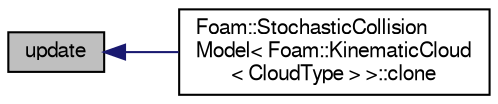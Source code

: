 digraph "update"
{
  bgcolor="transparent";
  edge [fontname="FreeSans",fontsize="10",labelfontname="FreeSans",labelfontsize="10"];
  node [fontname="FreeSans",fontsize="10",shape=record];
  rankdir="LR";
  Node22 [label="update",height=0.2,width=0.4,color="black", fillcolor="grey75", style="filled", fontcolor="black"];
  Node22 -> Node23 [dir="back",color="midnightblue",fontsize="10",style="solid",fontname="FreeSans"];
  Node23 [label="Foam::StochasticCollision\lModel\< Foam::KinematicCloud\l\< CloudType \> \>::clone",height=0.2,width=0.4,color="black",URL="$a23782.html#a58f3a8d9fae19fce8a8bc1ec37cc9db9",tooltip="Construct and return a clone. "];
}
